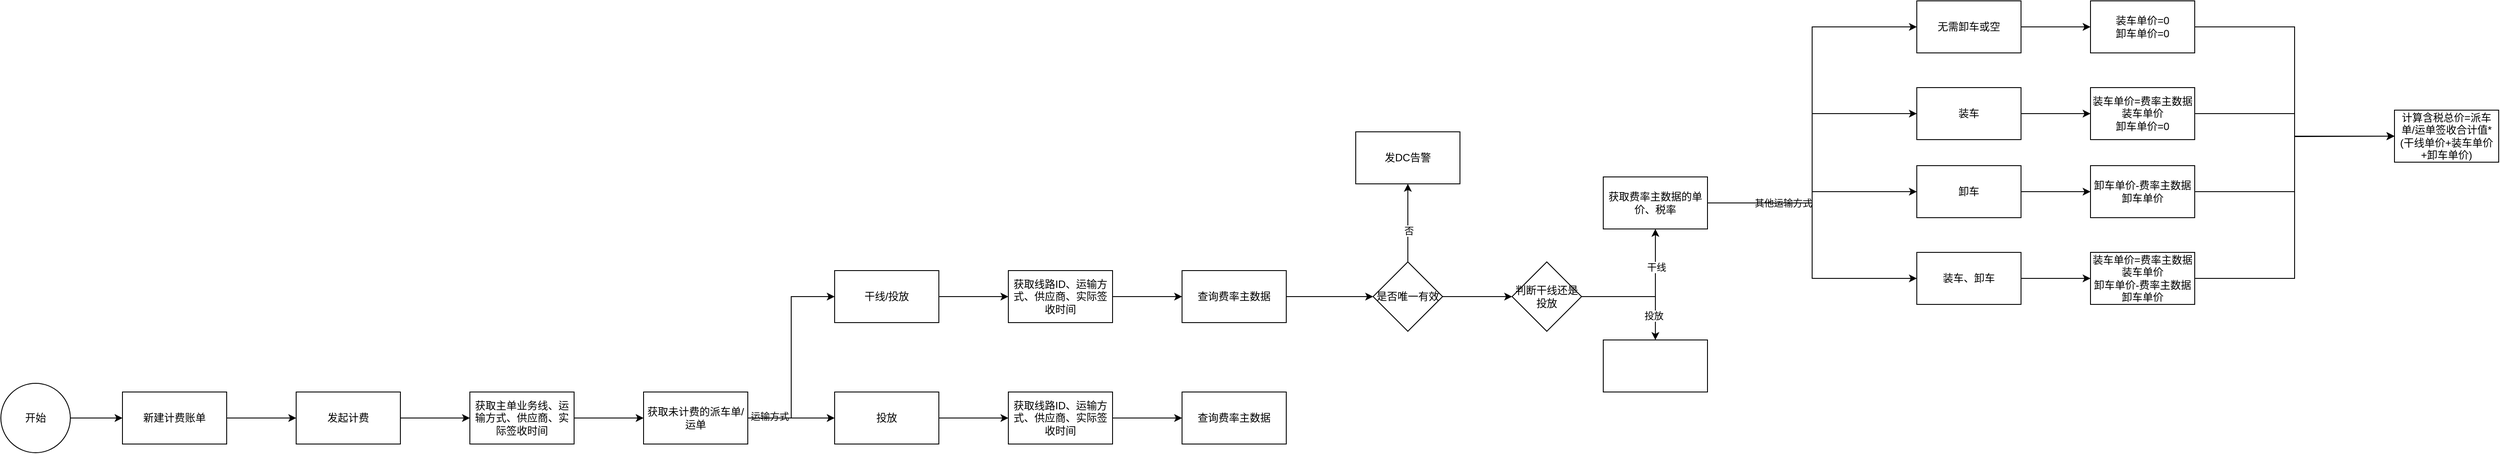 <mxfile version="28.1.0">
  <diagram name="第 1 页" id="81J3v8VgtAfDuoiSXYik">
    <mxGraphModel dx="1426" dy="200871" grid="1" gridSize="10" guides="1" tooltips="1" connect="1" arrows="1" fold="1" page="1" pageScale="1" pageWidth="20000" pageHeight="200000" math="0" shadow="0">
      <root>
        <mxCell id="0" />
        <mxCell id="1" parent="0" />
        <mxCell id="ZeDddJGaVsbgRb_YvKpA-3" value="" style="edgeStyle=orthogonalEdgeStyle;rounded=0;orthogonalLoop=1;jettySize=auto;html=1;" edge="1" parent="1" source="ZeDddJGaVsbgRb_YvKpA-1" target="ZeDddJGaVsbgRb_YvKpA-2">
          <mxGeometry relative="1" as="geometry" />
        </mxCell>
        <mxCell id="ZeDddJGaVsbgRb_YvKpA-1" value="开始" style="ellipse;whiteSpace=wrap;html=1;aspect=fixed;" vertex="1" parent="1">
          <mxGeometry x="190" y="430" width="80" height="80" as="geometry" />
        </mxCell>
        <mxCell id="ZeDddJGaVsbgRb_YvKpA-5" value="" style="edgeStyle=orthogonalEdgeStyle;rounded=0;orthogonalLoop=1;jettySize=auto;html=1;" edge="1" parent="1" source="ZeDddJGaVsbgRb_YvKpA-2" target="ZeDddJGaVsbgRb_YvKpA-4">
          <mxGeometry relative="1" as="geometry" />
        </mxCell>
        <mxCell id="ZeDddJGaVsbgRb_YvKpA-2" value="新建计费账单" style="whiteSpace=wrap;html=1;" vertex="1" parent="1">
          <mxGeometry x="330" y="440" width="120" height="60" as="geometry" />
        </mxCell>
        <mxCell id="ZeDddJGaVsbgRb_YvKpA-7" value="" style="edgeStyle=orthogonalEdgeStyle;rounded=0;orthogonalLoop=1;jettySize=auto;html=1;" edge="1" parent="1" source="ZeDddJGaVsbgRb_YvKpA-4" target="ZeDddJGaVsbgRb_YvKpA-6">
          <mxGeometry relative="1" as="geometry" />
        </mxCell>
        <mxCell id="ZeDddJGaVsbgRb_YvKpA-4" value="发起计费" style="whiteSpace=wrap;html=1;" vertex="1" parent="1">
          <mxGeometry x="530" y="440" width="120" height="60" as="geometry" />
        </mxCell>
        <mxCell id="ZeDddJGaVsbgRb_YvKpA-9" value="" style="edgeStyle=orthogonalEdgeStyle;rounded=0;orthogonalLoop=1;jettySize=auto;html=1;" edge="1" parent="1" source="ZeDddJGaVsbgRb_YvKpA-6" target="ZeDddJGaVsbgRb_YvKpA-8">
          <mxGeometry relative="1" as="geometry" />
        </mxCell>
        <mxCell id="ZeDddJGaVsbgRb_YvKpA-6" value="获取主单业务线、运输方式、供应商、实际签收时间" style="whiteSpace=wrap;html=1;" vertex="1" parent="1">
          <mxGeometry x="730" y="440" width="120" height="60" as="geometry" />
        </mxCell>
        <mxCell id="ZeDddJGaVsbgRb_YvKpA-11" value="" style="edgeStyle=orthogonalEdgeStyle;rounded=0;orthogonalLoop=1;jettySize=auto;html=1;entryX=0;entryY=0.5;entryDx=0;entryDy=0;" edge="1" parent="1" source="ZeDddJGaVsbgRb_YvKpA-8" target="ZeDddJGaVsbgRb_YvKpA-10">
          <mxGeometry relative="1" as="geometry" />
        </mxCell>
        <mxCell id="ZeDddJGaVsbgRb_YvKpA-23" value="运输方式" style="edgeLabel;html=1;align=center;verticalAlign=middle;resizable=0;points=[];" vertex="1" connectable="0" parent="ZeDddJGaVsbgRb_YvKpA-11">
          <mxGeometry x="-0.792" y="2" relative="1" as="geometry">
            <mxPoint as="offset" />
          </mxGeometry>
        </mxCell>
        <mxCell id="ZeDddJGaVsbgRb_YvKpA-49" value="" style="edgeStyle=orthogonalEdgeStyle;rounded=0;orthogonalLoop=1;jettySize=auto;html=1;" edge="1" parent="1" source="ZeDddJGaVsbgRb_YvKpA-8" target="ZeDddJGaVsbgRb_YvKpA-48">
          <mxGeometry relative="1" as="geometry" />
        </mxCell>
        <mxCell id="ZeDddJGaVsbgRb_YvKpA-8" value="获取未计费的派车单/运单" style="whiteSpace=wrap;html=1;" vertex="1" parent="1">
          <mxGeometry x="930" y="440" width="120" height="60" as="geometry" />
        </mxCell>
        <mxCell id="ZeDddJGaVsbgRb_YvKpA-13" value="" style="edgeStyle=orthogonalEdgeStyle;rounded=0;orthogonalLoop=1;jettySize=auto;html=1;" edge="1" parent="1" source="ZeDddJGaVsbgRb_YvKpA-10" target="ZeDddJGaVsbgRb_YvKpA-12">
          <mxGeometry relative="1" as="geometry" />
        </mxCell>
        <mxCell id="ZeDddJGaVsbgRb_YvKpA-10" value="干线/投放" style="whiteSpace=wrap;html=1;" vertex="1" parent="1">
          <mxGeometry x="1150" y="300" width="120" height="60" as="geometry" />
        </mxCell>
        <mxCell id="ZeDddJGaVsbgRb_YvKpA-15" value="" style="edgeStyle=orthogonalEdgeStyle;rounded=0;orthogonalLoop=1;jettySize=auto;html=1;" edge="1" parent="1" source="ZeDddJGaVsbgRb_YvKpA-12" target="ZeDddJGaVsbgRb_YvKpA-14">
          <mxGeometry relative="1" as="geometry" />
        </mxCell>
        <mxCell id="ZeDddJGaVsbgRb_YvKpA-12" value="获取线路ID、运输方式、供应商、实际签收时间" style="whiteSpace=wrap;html=1;" vertex="1" parent="1">
          <mxGeometry x="1350" y="300" width="120" height="60" as="geometry" />
        </mxCell>
        <mxCell id="ZeDddJGaVsbgRb_YvKpA-17" value="" style="edgeStyle=orthogonalEdgeStyle;rounded=0;orthogonalLoop=1;jettySize=auto;html=1;" edge="1" parent="1" source="ZeDddJGaVsbgRb_YvKpA-14" target="ZeDddJGaVsbgRb_YvKpA-16">
          <mxGeometry relative="1" as="geometry" />
        </mxCell>
        <mxCell id="ZeDddJGaVsbgRb_YvKpA-14" value="查询费率主数据" style="whiteSpace=wrap;html=1;" vertex="1" parent="1">
          <mxGeometry x="1550" y="300" width="120" height="60" as="geometry" />
        </mxCell>
        <mxCell id="ZeDddJGaVsbgRb_YvKpA-19" value="" style="edgeStyle=orthogonalEdgeStyle;rounded=0;orthogonalLoop=1;jettySize=auto;html=1;" edge="1" parent="1" source="ZeDddJGaVsbgRb_YvKpA-16" target="ZeDddJGaVsbgRb_YvKpA-18">
          <mxGeometry relative="1" as="geometry" />
        </mxCell>
        <mxCell id="ZeDddJGaVsbgRb_YvKpA-20" value="否" style="edgeLabel;html=1;align=center;verticalAlign=middle;resizable=0;points=[];" vertex="1" connectable="0" parent="ZeDddJGaVsbgRb_YvKpA-19">
          <mxGeometry x="-0.2" y="-1" relative="1" as="geometry">
            <mxPoint as="offset" />
          </mxGeometry>
        </mxCell>
        <mxCell id="ZeDddJGaVsbgRb_YvKpA-55" value="" style="edgeStyle=orthogonalEdgeStyle;rounded=0;orthogonalLoop=1;jettySize=auto;html=1;" edge="1" parent="1" source="ZeDddJGaVsbgRb_YvKpA-16" target="ZeDddJGaVsbgRb_YvKpA-54">
          <mxGeometry relative="1" as="geometry" />
        </mxCell>
        <mxCell id="ZeDddJGaVsbgRb_YvKpA-16" value="是否唯一有效" style="rhombus;whiteSpace=wrap;html=1;" vertex="1" parent="1">
          <mxGeometry x="1770" y="290" width="80" height="80" as="geometry" />
        </mxCell>
        <mxCell id="ZeDddJGaVsbgRb_YvKpA-18" value="发DC告警" style="whiteSpace=wrap;html=1;" vertex="1" parent="1">
          <mxGeometry x="1750" y="140" width="120" height="60" as="geometry" />
        </mxCell>
        <mxCell id="ZeDddJGaVsbgRb_YvKpA-25" value="" style="edgeStyle=orthogonalEdgeStyle;rounded=0;orthogonalLoop=1;jettySize=auto;html=1;entryX=0;entryY=0.5;entryDx=0;entryDy=0;" edge="1" parent="1" source="ZeDddJGaVsbgRb_YvKpA-21" target="ZeDddJGaVsbgRb_YvKpA-24">
          <mxGeometry relative="1" as="geometry" />
        </mxCell>
        <mxCell id="ZeDddJGaVsbgRb_YvKpA-27" value="其他运输方式" style="edgeLabel;html=1;align=center;verticalAlign=middle;resizable=0;points=[];" vertex="1" connectable="0" parent="ZeDddJGaVsbgRb_YvKpA-25">
          <mxGeometry x="-0.609" relative="1" as="geometry">
            <mxPoint as="offset" />
          </mxGeometry>
        </mxCell>
        <mxCell id="ZeDddJGaVsbgRb_YvKpA-30" value="" style="edgeStyle=orthogonalEdgeStyle;rounded=0;orthogonalLoop=1;jettySize=auto;html=1;entryX=0;entryY=0.5;entryDx=0;entryDy=0;" edge="1" parent="1" source="ZeDddJGaVsbgRb_YvKpA-21" target="ZeDddJGaVsbgRb_YvKpA-29">
          <mxGeometry relative="1" as="geometry" />
        </mxCell>
        <mxCell id="ZeDddJGaVsbgRb_YvKpA-32" value="" style="edgeStyle=orthogonalEdgeStyle;rounded=0;orthogonalLoop=1;jettySize=auto;html=1;entryX=0;entryY=0.5;entryDx=0;entryDy=0;" edge="1" parent="1" source="ZeDddJGaVsbgRb_YvKpA-21" target="ZeDddJGaVsbgRb_YvKpA-31">
          <mxGeometry relative="1" as="geometry" />
        </mxCell>
        <mxCell id="ZeDddJGaVsbgRb_YvKpA-34" value="" style="edgeStyle=orthogonalEdgeStyle;rounded=0;orthogonalLoop=1;jettySize=auto;html=1;entryX=0;entryY=0.5;entryDx=0;entryDy=0;" edge="1" parent="1" source="ZeDddJGaVsbgRb_YvKpA-21" target="ZeDddJGaVsbgRb_YvKpA-33">
          <mxGeometry relative="1" as="geometry" />
        </mxCell>
        <mxCell id="ZeDddJGaVsbgRb_YvKpA-21" value="获取费率主数据的单价、税率" style="whiteSpace=wrap;html=1;" vertex="1" parent="1">
          <mxGeometry x="2035" y="192" width="120" height="60" as="geometry" />
        </mxCell>
        <mxCell id="ZeDddJGaVsbgRb_YvKpA-36" value="" style="edgeStyle=orthogonalEdgeStyle;rounded=0;orthogonalLoop=1;jettySize=auto;html=1;" edge="1" parent="1" source="ZeDddJGaVsbgRb_YvKpA-24" target="ZeDddJGaVsbgRb_YvKpA-35">
          <mxGeometry relative="1" as="geometry" />
        </mxCell>
        <mxCell id="ZeDddJGaVsbgRb_YvKpA-24" value="无需卸车或空" style="whiteSpace=wrap;html=1;" vertex="1" parent="1">
          <mxGeometry x="2396" y="-11" width="120" height="60" as="geometry" />
        </mxCell>
        <mxCell id="ZeDddJGaVsbgRb_YvKpA-38" value="" style="edgeStyle=orthogonalEdgeStyle;rounded=0;orthogonalLoop=1;jettySize=auto;html=1;" edge="1" parent="1" source="ZeDddJGaVsbgRb_YvKpA-29" target="ZeDddJGaVsbgRb_YvKpA-37">
          <mxGeometry relative="1" as="geometry" />
        </mxCell>
        <mxCell id="ZeDddJGaVsbgRb_YvKpA-29" value="装车" style="whiteSpace=wrap;html=1;" vertex="1" parent="1">
          <mxGeometry x="2396" y="89" width="120" height="60" as="geometry" />
        </mxCell>
        <mxCell id="ZeDddJGaVsbgRb_YvKpA-40" value="" style="edgeStyle=orthogonalEdgeStyle;rounded=0;orthogonalLoop=1;jettySize=auto;html=1;" edge="1" parent="1" source="ZeDddJGaVsbgRb_YvKpA-31" target="ZeDddJGaVsbgRb_YvKpA-39">
          <mxGeometry relative="1" as="geometry" />
        </mxCell>
        <mxCell id="ZeDddJGaVsbgRb_YvKpA-31" value="卸车" style="whiteSpace=wrap;html=1;" vertex="1" parent="1">
          <mxGeometry x="2396" y="179" width="120" height="60" as="geometry" />
        </mxCell>
        <mxCell id="ZeDddJGaVsbgRb_YvKpA-42" value="" style="edgeStyle=orthogonalEdgeStyle;rounded=0;orthogonalLoop=1;jettySize=auto;html=1;" edge="1" parent="1" source="ZeDddJGaVsbgRb_YvKpA-33" target="ZeDddJGaVsbgRb_YvKpA-41">
          <mxGeometry relative="1" as="geometry" />
        </mxCell>
        <mxCell id="ZeDddJGaVsbgRb_YvKpA-33" value="装车、卸车" style="whiteSpace=wrap;html=1;" vertex="1" parent="1">
          <mxGeometry x="2396" y="279" width="120" height="60" as="geometry" />
        </mxCell>
        <mxCell id="ZeDddJGaVsbgRb_YvKpA-44" value="" style="edgeStyle=orthogonalEdgeStyle;rounded=0;orthogonalLoop=1;jettySize=auto;html=1;entryX=0;entryY=0.5;entryDx=0;entryDy=0;" edge="1" parent="1" source="ZeDddJGaVsbgRb_YvKpA-35" target="ZeDddJGaVsbgRb_YvKpA-43">
          <mxGeometry relative="1" as="geometry" />
        </mxCell>
        <mxCell id="ZeDddJGaVsbgRb_YvKpA-35" value="装车单价=0&lt;div&gt;卸车单价=0&lt;/div&gt;" style="whiteSpace=wrap;html=1;" vertex="1" parent="1">
          <mxGeometry x="2596" y="-11" width="120" height="60" as="geometry" />
        </mxCell>
        <mxCell id="ZeDddJGaVsbgRb_YvKpA-45" style="edgeStyle=orthogonalEdgeStyle;rounded=0;orthogonalLoop=1;jettySize=auto;html=1;" edge="1" parent="1" source="ZeDddJGaVsbgRb_YvKpA-37">
          <mxGeometry relative="1" as="geometry">
            <mxPoint x="2946" y="145" as="targetPoint" />
          </mxGeometry>
        </mxCell>
        <mxCell id="ZeDddJGaVsbgRb_YvKpA-37" value="装车单价=费率主数据装车单价&lt;div&gt;卸车单价=0&lt;/div&gt;" style="whiteSpace=wrap;html=1;" vertex="1" parent="1">
          <mxGeometry x="2596" y="89" width="120" height="60" as="geometry" />
        </mxCell>
        <mxCell id="ZeDddJGaVsbgRb_YvKpA-46" style="edgeStyle=orthogonalEdgeStyle;rounded=0;orthogonalLoop=1;jettySize=auto;html=1;entryX=0;entryY=0.5;entryDx=0;entryDy=0;" edge="1" parent="1" source="ZeDddJGaVsbgRb_YvKpA-39" target="ZeDddJGaVsbgRb_YvKpA-43">
          <mxGeometry relative="1" as="geometry" />
        </mxCell>
        <mxCell id="ZeDddJGaVsbgRb_YvKpA-39" value="卸车单价-费率主数据卸车单价" style="whiteSpace=wrap;html=1;" vertex="1" parent="1">
          <mxGeometry x="2596" y="179" width="120" height="60" as="geometry" />
        </mxCell>
        <mxCell id="ZeDddJGaVsbgRb_YvKpA-47" style="edgeStyle=orthogonalEdgeStyle;rounded=0;orthogonalLoop=1;jettySize=auto;html=1;entryX=0;entryY=0.5;entryDx=0;entryDy=0;" edge="1" parent="1" source="ZeDddJGaVsbgRb_YvKpA-41" target="ZeDddJGaVsbgRb_YvKpA-43">
          <mxGeometry relative="1" as="geometry" />
        </mxCell>
        <mxCell id="ZeDddJGaVsbgRb_YvKpA-41" value="装车单价=费率主数据装车单价&lt;div&gt;卸车单价-费率主数据卸车单价&lt;/div&gt;" style="whiteSpace=wrap;html=1;" vertex="1" parent="1">
          <mxGeometry x="2596" y="279" width="120" height="60" as="geometry" />
        </mxCell>
        <mxCell id="ZeDddJGaVsbgRb_YvKpA-43" value="计算含税总价=派车单/运单签收合计值*(干线单价+装车单价+卸车单价)" style="whiteSpace=wrap;html=1;" vertex="1" parent="1">
          <mxGeometry x="2946" y="115" width="120" height="60" as="geometry" />
        </mxCell>
        <mxCell id="ZeDddJGaVsbgRb_YvKpA-51" value="" style="edgeStyle=orthogonalEdgeStyle;rounded=0;orthogonalLoop=1;jettySize=auto;html=1;" edge="1" parent="1" source="ZeDddJGaVsbgRb_YvKpA-48" target="ZeDddJGaVsbgRb_YvKpA-50">
          <mxGeometry relative="1" as="geometry" />
        </mxCell>
        <mxCell id="ZeDddJGaVsbgRb_YvKpA-48" value="投放" style="whiteSpace=wrap;html=1;" vertex="1" parent="1">
          <mxGeometry x="1150" y="440" width="120" height="60" as="geometry" />
        </mxCell>
        <mxCell id="ZeDddJGaVsbgRb_YvKpA-53" value="" style="edgeStyle=orthogonalEdgeStyle;rounded=0;orthogonalLoop=1;jettySize=auto;html=1;" edge="1" parent="1" source="ZeDddJGaVsbgRb_YvKpA-50" target="ZeDddJGaVsbgRb_YvKpA-52">
          <mxGeometry relative="1" as="geometry" />
        </mxCell>
        <mxCell id="ZeDddJGaVsbgRb_YvKpA-50" value="获取线路ID、运输方式、供应商、实际签收时间" style="whiteSpace=wrap;html=1;" vertex="1" parent="1">
          <mxGeometry x="1350" y="440" width="120" height="60" as="geometry" />
        </mxCell>
        <mxCell id="ZeDddJGaVsbgRb_YvKpA-52" value="查询费率主数据" style="whiteSpace=wrap;html=1;" vertex="1" parent="1">
          <mxGeometry x="1550" y="440" width="120" height="60" as="geometry" />
        </mxCell>
        <mxCell id="ZeDddJGaVsbgRb_YvKpA-57" style="edgeStyle=orthogonalEdgeStyle;rounded=0;orthogonalLoop=1;jettySize=auto;html=1;entryX=0.5;entryY=1;entryDx=0;entryDy=0;" edge="1" parent="1" source="ZeDddJGaVsbgRb_YvKpA-54" target="ZeDddJGaVsbgRb_YvKpA-21">
          <mxGeometry relative="1" as="geometry" />
        </mxCell>
        <mxCell id="ZeDddJGaVsbgRb_YvKpA-58" value="干线" style="edgeLabel;html=1;align=center;verticalAlign=middle;resizable=0;points=[];" vertex="1" connectable="0" parent="ZeDddJGaVsbgRb_YvKpA-57">
          <mxGeometry x="0.46" y="-1" relative="1" as="geometry">
            <mxPoint as="offset" />
          </mxGeometry>
        </mxCell>
        <mxCell id="ZeDddJGaVsbgRb_YvKpA-60" value="" style="edgeStyle=orthogonalEdgeStyle;rounded=0;orthogonalLoop=1;jettySize=auto;html=1;" edge="1" parent="1" source="ZeDddJGaVsbgRb_YvKpA-54" target="ZeDddJGaVsbgRb_YvKpA-59">
          <mxGeometry relative="1" as="geometry" />
        </mxCell>
        <mxCell id="ZeDddJGaVsbgRb_YvKpA-61" value="投放" style="edgeLabel;html=1;align=center;verticalAlign=middle;resizable=0;points=[];" vertex="1" connectable="0" parent="ZeDddJGaVsbgRb_YvKpA-60">
          <mxGeometry x="0.585" y="-2" relative="1" as="geometry">
            <mxPoint as="offset" />
          </mxGeometry>
        </mxCell>
        <mxCell id="ZeDddJGaVsbgRb_YvKpA-54" value="判断干线还是投放" style="rhombus;whiteSpace=wrap;html=1;" vertex="1" parent="1">
          <mxGeometry x="1930" y="290" width="80" height="80" as="geometry" />
        </mxCell>
        <mxCell id="ZeDddJGaVsbgRb_YvKpA-59" value="" style="whiteSpace=wrap;html=1;" vertex="1" parent="1">
          <mxGeometry x="2035" y="380" width="120" height="60" as="geometry" />
        </mxCell>
      </root>
    </mxGraphModel>
  </diagram>
</mxfile>
